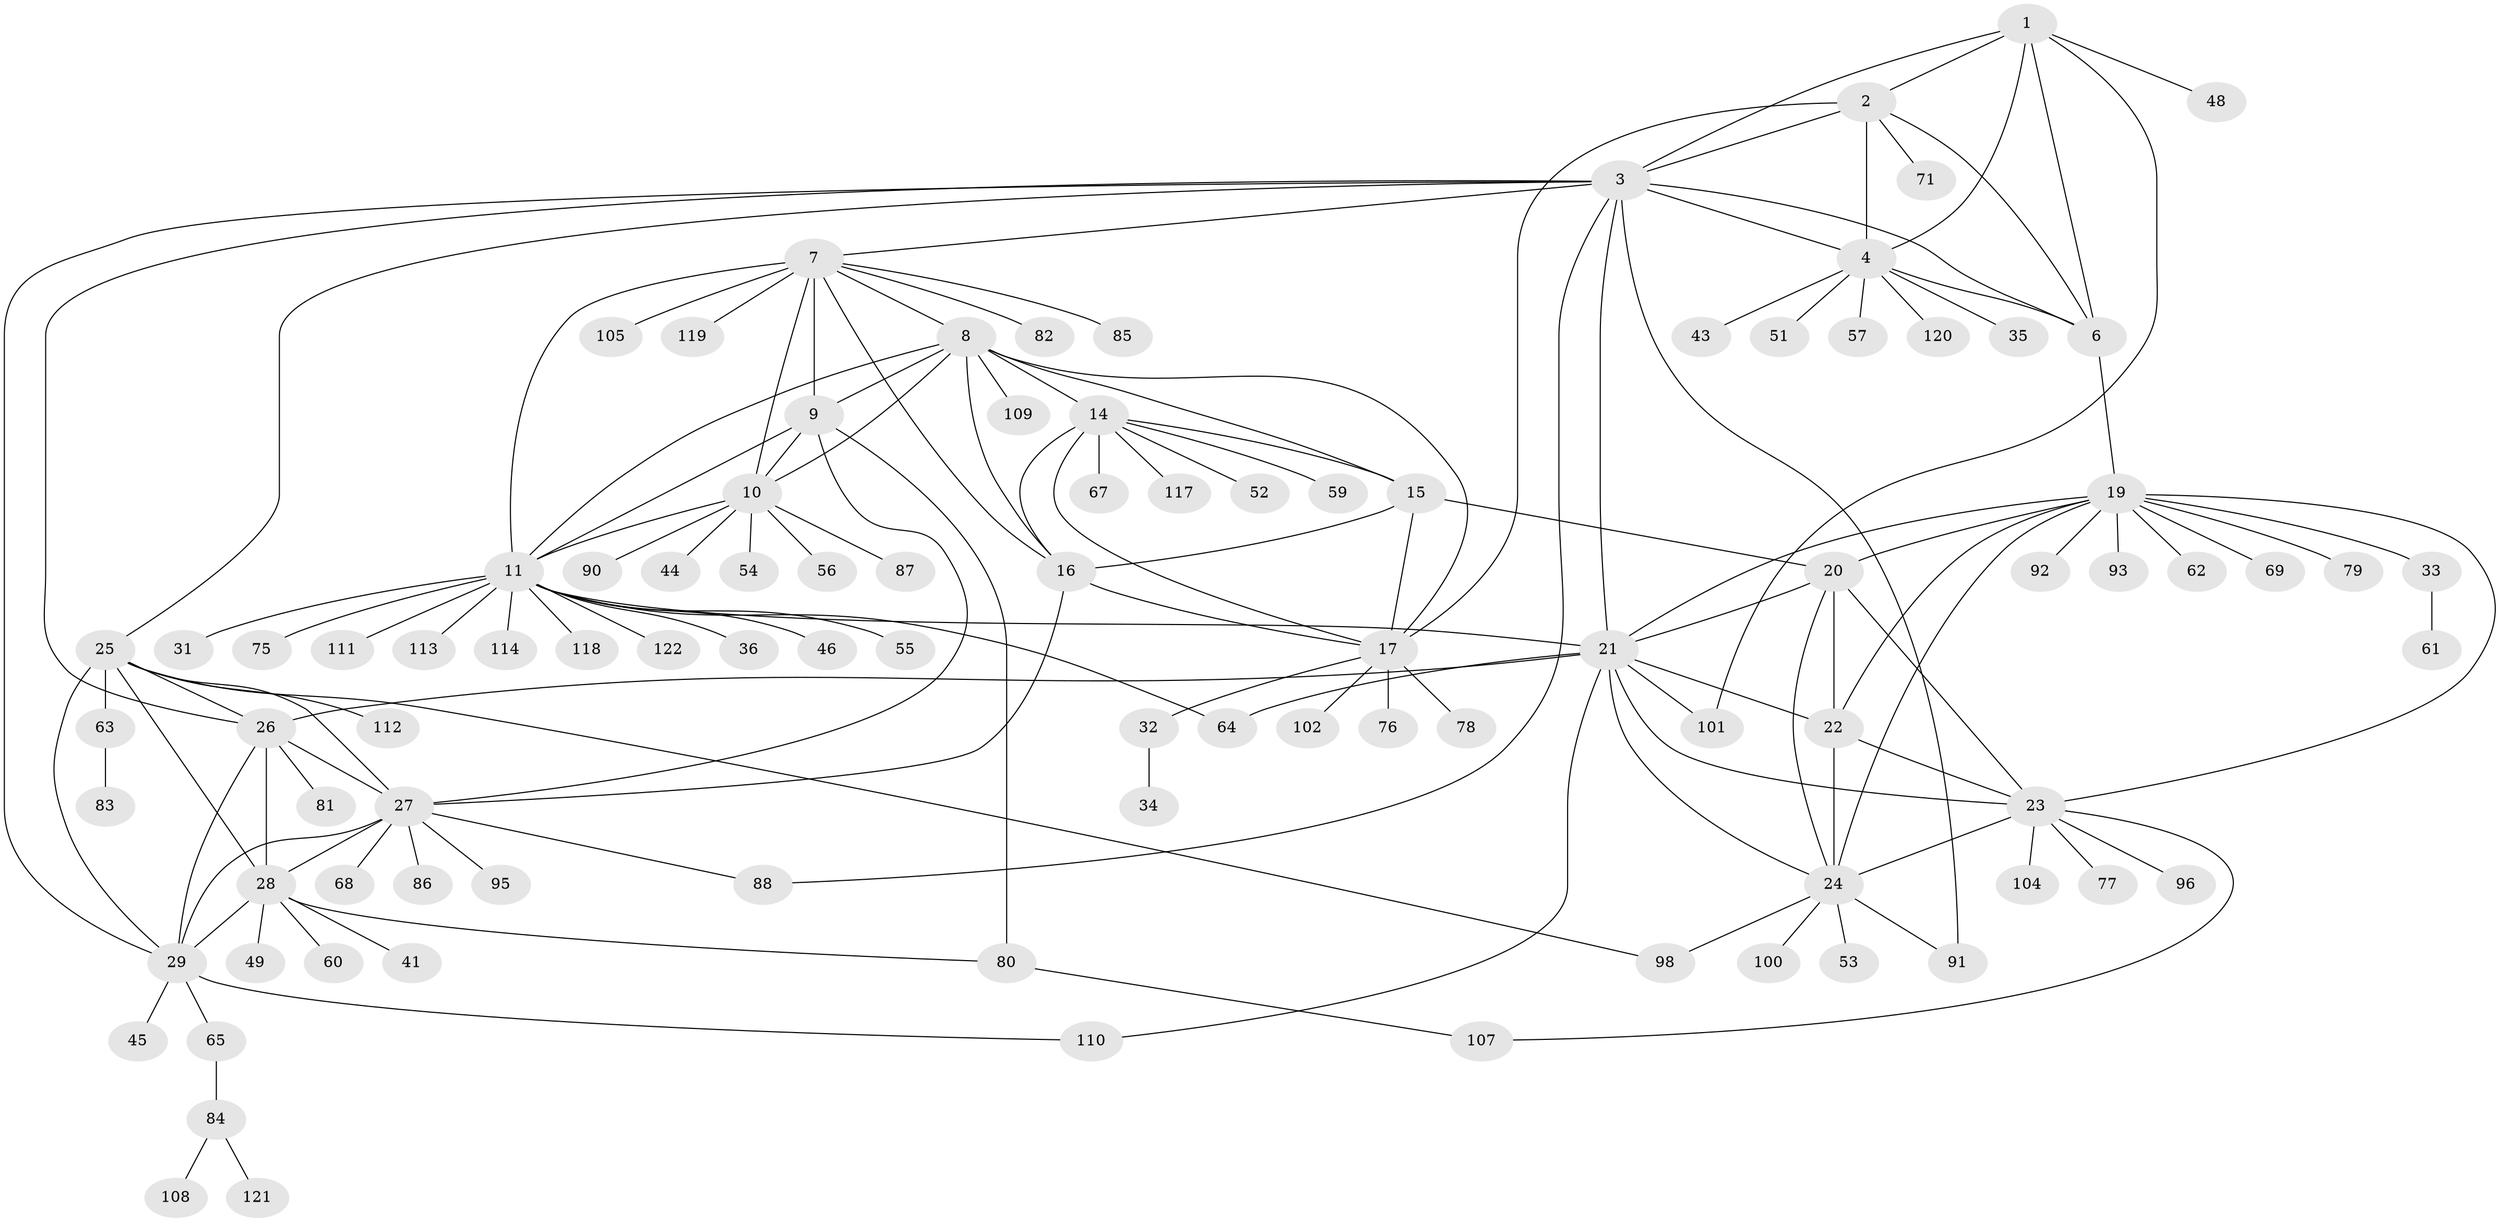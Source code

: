 // Generated by graph-tools (version 1.1) at 2025/52/02/27/25 19:52:19]
// undirected, 96 vertices, 147 edges
graph export_dot {
graph [start="1"]
  node [color=gray90,style=filled];
  1 [super="+37"];
  2 [super="+72"];
  3 [super="+89"];
  4 [super="+5"];
  6;
  7 [super="+42"];
  8 [super="+13"];
  9;
  10 [super="+66"];
  11 [super="+12"];
  14 [super="+58"];
  15 [super="+116"];
  16 [super="+74"];
  17 [super="+18"];
  19 [super="+40"];
  20 [super="+47"];
  21 [super="+97"];
  22;
  23 [super="+39"];
  24 [super="+73"];
  25 [super="+50"];
  26 [super="+38"];
  27 [super="+106"];
  28 [super="+30"];
  29 [super="+99"];
  31;
  32;
  33;
  34;
  35;
  36;
  41;
  43;
  44;
  45 [super="+70"];
  46;
  48;
  49;
  51;
  52;
  53;
  54;
  55;
  56;
  57;
  59;
  60;
  61;
  62;
  63;
  64;
  65 [super="+103"];
  67;
  68;
  69;
  71;
  75;
  76;
  77 [super="+115"];
  78;
  79;
  80 [super="+94"];
  81;
  82;
  83;
  84;
  85;
  86;
  87;
  88;
  90;
  91;
  92;
  93;
  95;
  96;
  98;
  100;
  101;
  102;
  104;
  105;
  107;
  108;
  109;
  110;
  111;
  112;
  113;
  114;
  117;
  118;
  119;
  120;
  121;
  122;
  1 -- 2;
  1 -- 3;
  1 -- 4 [weight=2];
  1 -- 6;
  1 -- 101;
  1 -- 48;
  2 -- 3;
  2 -- 4 [weight=2];
  2 -- 6;
  2 -- 71;
  2 -- 17;
  3 -- 4 [weight=2];
  3 -- 6;
  3 -- 7;
  3 -- 29;
  3 -- 88;
  3 -- 91;
  3 -- 21;
  3 -- 25;
  3 -- 26;
  4 -- 6 [weight=2];
  4 -- 35;
  4 -- 43;
  4 -- 51;
  4 -- 120;
  4 -- 57;
  6 -- 19;
  7 -- 8;
  7 -- 9;
  7 -- 10;
  7 -- 11 [weight=2];
  7 -- 82;
  7 -- 105;
  7 -- 16;
  7 -- 119;
  7 -- 85;
  8 -- 9;
  8 -- 10;
  8 -- 11 [weight=2];
  8 -- 16;
  8 -- 17 [weight=2];
  8 -- 109;
  8 -- 14;
  8 -- 15;
  9 -- 10;
  9 -- 11 [weight=2];
  9 -- 27;
  9 -- 80;
  10 -- 11 [weight=2];
  10 -- 44;
  10 -- 54;
  10 -- 56;
  10 -- 87;
  10 -- 90;
  11 -- 31;
  11 -- 36;
  11 -- 46;
  11 -- 75;
  11 -- 111;
  11 -- 113;
  11 -- 114;
  11 -- 122;
  11 -- 64;
  11 -- 21;
  11 -- 118;
  11 -- 55;
  14 -- 15;
  14 -- 16;
  14 -- 17 [weight=2];
  14 -- 52;
  14 -- 59;
  14 -- 67;
  14 -- 117;
  15 -- 16;
  15 -- 17 [weight=2];
  15 -- 20;
  16 -- 17 [weight=2];
  16 -- 27;
  17 -- 76;
  17 -- 78;
  17 -- 102;
  17 -- 32;
  19 -- 20;
  19 -- 21;
  19 -- 22;
  19 -- 23;
  19 -- 24;
  19 -- 33;
  19 -- 62;
  19 -- 69;
  19 -- 79;
  19 -- 92;
  19 -- 93;
  20 -- 21;
  20 -- 22;
  20 -- 23;
  20 -- 24;
  21 -- 22;
  21 -- 23;
  21 -- 24;
  21 -- 26;
  21 -- 64;
  21 -- 101;
  21 -- 110;
  22 -- 23;
  22 -- 24;
  23 -- 24;
  23 -- 77;
  23 -- 96;
  23 -- 104;
  23 -- 107;
  24 -- 53;
  24 -- 91;
  24 -- 98;
  24 -- 100;
  25 -- 26;
  25 -- 27;
  25 -- 28 [weight=2];
  25 -- 29;
  25 -- 63;
  25 -- 112;
  25 -- 98;
  26 -- 27;
  26 -- 28 [weight=2];
  26 -- 29;
  26 -- 81;
  27 -- 28 [weight=2];
  27 -- 29;
  27 -- 68;
  27 -- 86;
  27 -- 88;
  27 -- 95;
  28 -- 29 [weight=2];
  28 -- 60;
  28 -- 80;
  28 -- 49;
  28 -- 41;
  29 -- 45;
  29 -- 65;
  29 -- 110;
  32 -- 34;
  33 -- 61;
  63 -- 83;
  65 -- 84;
  80 -- 107;
  84 -- 108;
  84 -- 121;
}
